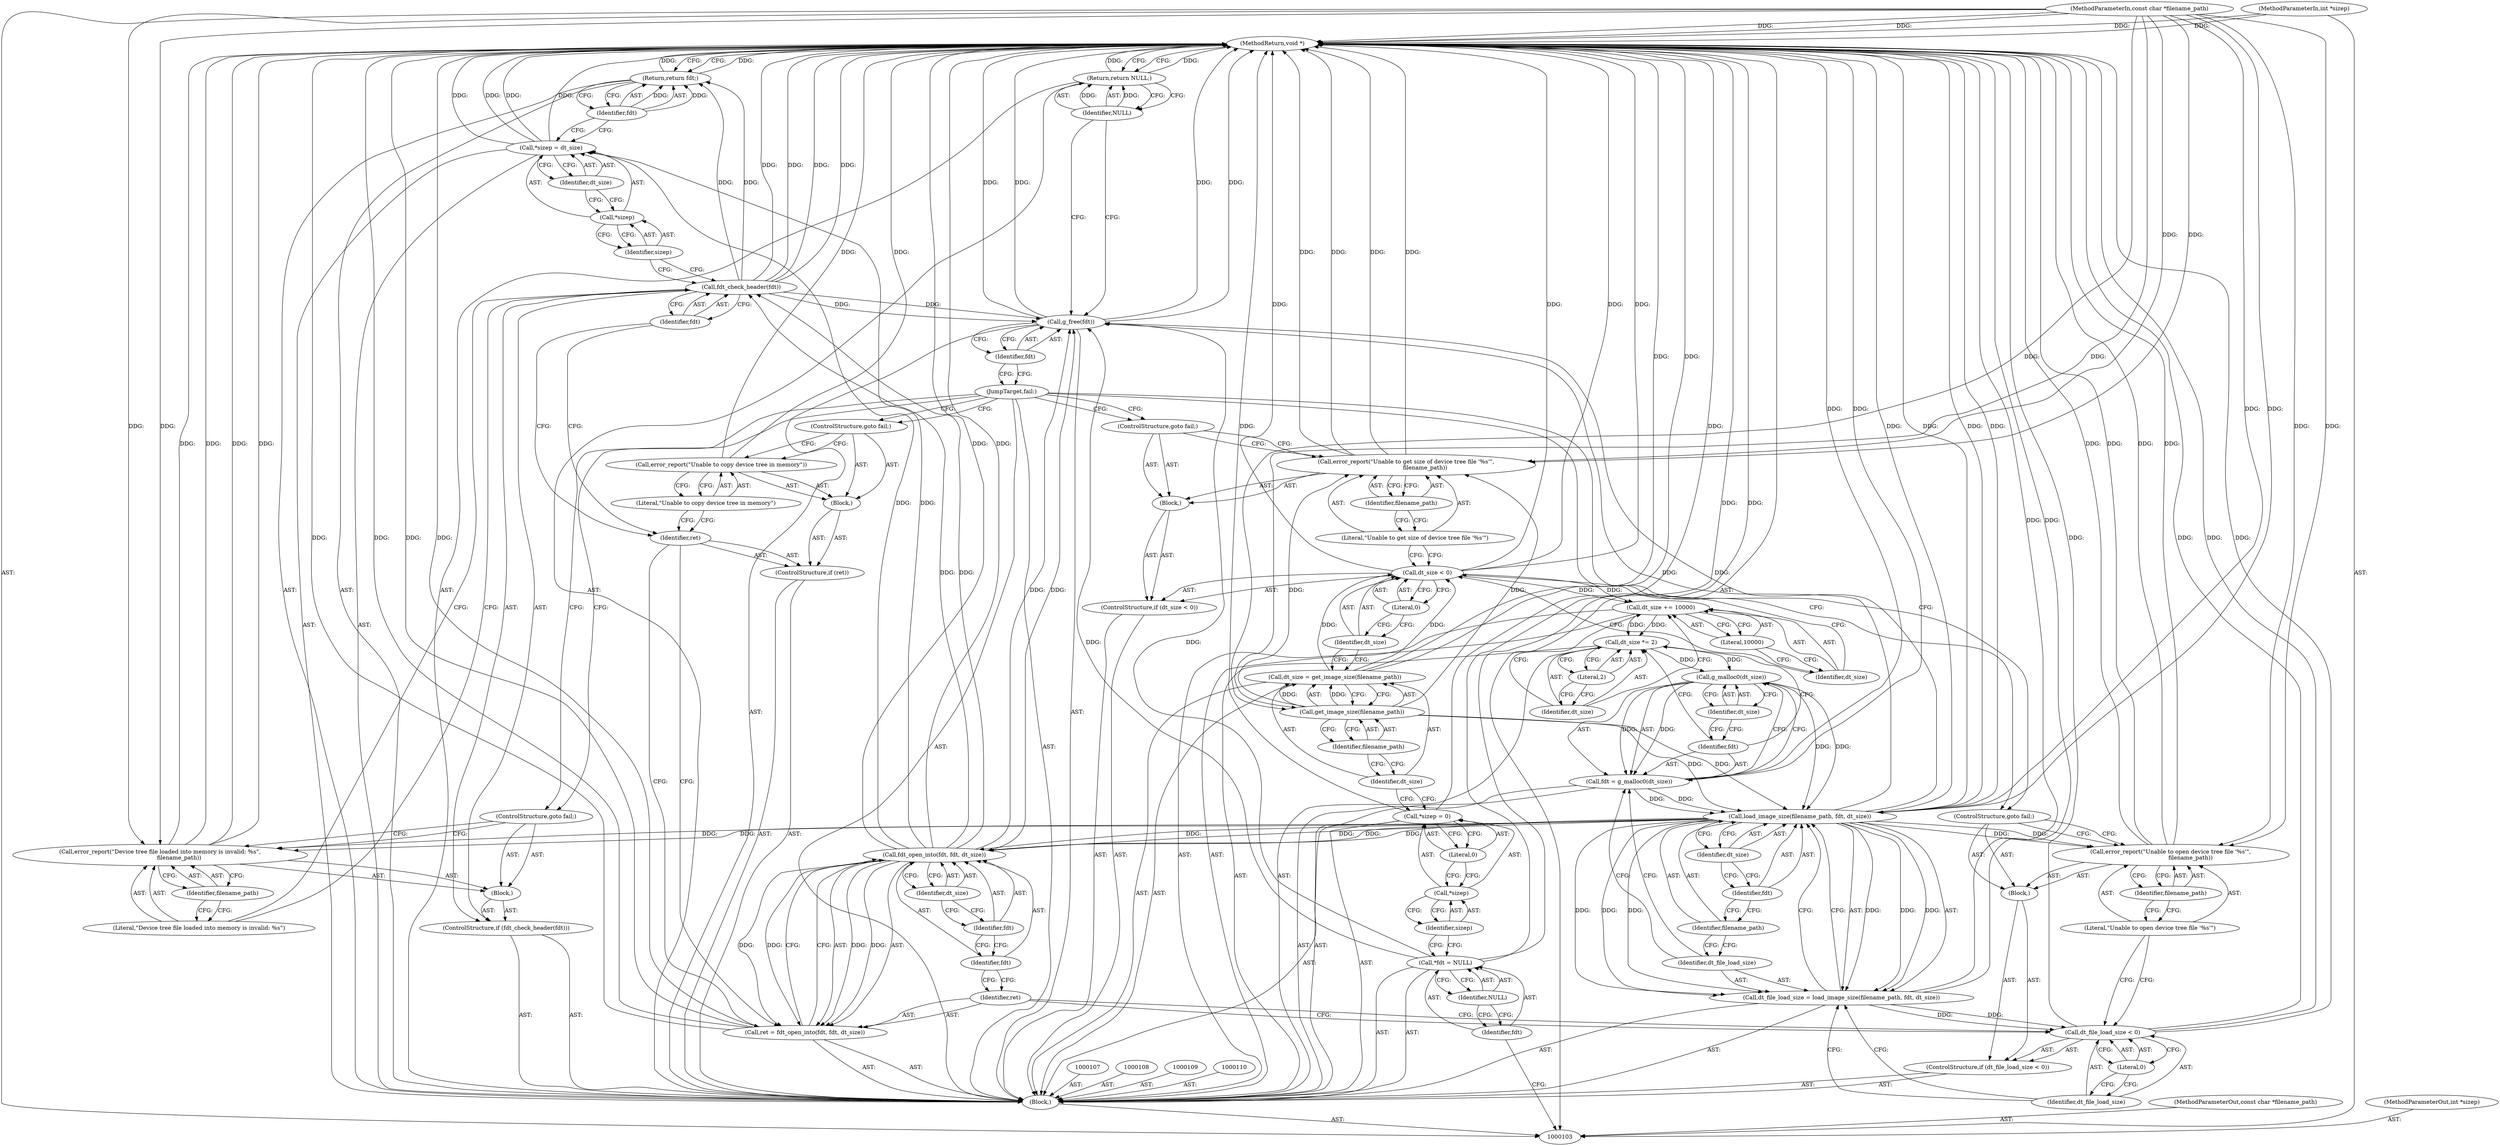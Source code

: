 digraph "0_qemu_da885fe1ee8b4589047484bd7fa05a4905b52b17" {
"1000187" [label="(MethodReturn,void *)"];
"1000104" [label="(MethodParameterIn,const char *filename_path)"];
"1000253" [label="(MethodParameterOut,const char *filename_path)"];
"1000105" [label="(MethodParameterIn,int *sizep)"];
"1000254" [label="(MethodParameterOut,int *sizep)"];
"1000125" [label="(Literal,0)"];
"1000126" [label="(Block,)"];
"1000122" [label="(ControlStructure,if (dt_size < 0))"];
"1000123" [label="(Call,dt_size < 0)"];
"1000124" [label="(Identifier,dt_size)"];
"1000128" [label="(Literal,\"Unable to get size of device tree file '%s'\")"];
"1000127" [label="(Call,error_report(\"Unable to get size of device tree file '%s'\",\n                     filename_path))"];
"1000129" [label="(Identifier,filename_path)"];
"1000130" [label="(ControlStructure,goto fail;)"];
"1000133" [label="(Literal,10000)"];
"1000131" [label="(Call,dt_size += 10000)"];
"1000132" [label="(Identifier,dt_size)"];
"1000136" [label="(Literal,2)"];
"1000134" [label="(Call,dt_size *= 2)"];
"1000135" [label="(Identifier,dt_size)"];
"1000106" [label="(Block,)"];
"1000139" [label="(Call,g_malloc0(dt_size))"];
"1000140" [label="(Identifier,dt_size)"];
"1000137" [label="(Call,fdt = g_malloc0(dt_size))"];
"1000138" [label="(Identifier,fdt)"];
"1000143" [label="(Call,load_image_size(filename_path, fdt, dt_size))"];
"1000141" [label="(Call,dt_file_load_size = load_image_size(filename_path, fdt, dt_size))"];
"1000142" [label="(Identifier,dt_file_load_size)"];
"1000144" [label="(Identifier,filename_path)"];
"1000145" [label="(Identifier,fdt)"];
"1000146" [label="(Identifier,dt_size)"];
"1000150" [label="(Literal,0)"];
"1000151" [label="(Block,)"];
"1000147" [label="(ControlStructure,if (dt_file_load_size < 0))"];
"1000148" [label="(Call,dt_file_load_size < 0)"];
"1000149" [label="(Identifier,dt_file_load_size)"];
"1000153" [label="(Literal,\"Unable to open device tree file '%s'\")"];
"1000152" [label="(Call,error_report(\"Unable to open device tree file '%s'\",\n                      filename_path))"];
"1000154" [label="(Identifier,filename_path)"];
"1000155" [label="(ControlStructure,goto fail;)"];
"1000158" [label="(Call,fdt_open_into(fdt, fdt, dt_size))"];
"1000159" [label="(Identifier,fdt)"];
"1000160" [label="(Identifier,fdt)"];
"1000161" [label="(Identifier,dt_size)"];
"1000156" [label="(Call,ret = fdt_open_into(fdt, fdt, dt_size))"];
"1000157" [label="(Identifier,ret)"];
"1000164" [label="(Block,)"];
"1000162" [label="(ControlStructure,if (ret))"];
"1000163" [label="(Identifier,ret)"];
"1000166" [label="(Literal,\"Unable to copy device tree in memory\")"];
"1000165" [label="(Call,error_report(\"Unable to copy device tree in memory\"))"];
"1000167" [label="(ControlStructure,goto fail;)"];
"1000170" [label="(Identifier,fdt)"];
"1000171" [label="(Block,)"];
"1000168" [label="(ControlStructure,if (fdt_check_header(fdt)))"];
"1000169" [label="(Call,fdt_check_header(fdt))"];
"1000173" [label="(Literal,\"Device tree file loaded into memory is invalid: %s\")"];
"1000172" [label="(Call,error_report(\"Device tree file loaded into memory is invalid: %s\",\n                     filename_path))"];
"1000174" [label="(Identifier,filename_path)"];
"1000175" [label="(ControlStructure,goto fail;)"];
"1000179" [label="(Identifier,dt_size)"];
"1000176" [label="(Call,*sizep = dt_size)"];
"1000177" [label="(Call,*sizep)"];
"1000178" [label="(Identifier,sizep)"];
"1000181" [label="(Identifier,fdt)"];
"1000180" [label="(Return,return fdt;)"];
"1000182" [label="(JumpTarget,fail:)"];
"1000184" [label="(Identifier,fdt)"];
"1000183" [label="(Call,g_free(fdt))"];
"1000186" [label="(Identifier,NULL)"];
"1000185" [label="(Return,return NULL;)"];
"1000112" [label="(Identifier,fdt)"];
"1000113" [label="(Identifier,NULL)"];
"1000111" [label="(Call,*fdt = NULL)"];
"1000117" [label="(Literal,0)"];
"1000114" [label="(Call,*sizep = 0)"];
"1000115" [label="(Call,*sizep)"];
"1000116" [label="(Identifier,sizep)"];
"1000120" [label="(Call,get_image_size(filename_path))"];
"1000121" [label="(Identifier,filename_path)"];
"1000118" [label="(Call,dt_size = get_image_size(filename_path))"];
"1000119" [label="(Identifier,dt_size)"];
"1000187" -> "1000103"  [label="AST: "];
"1000187" -> "1000180"  [label="CFG: "];
"1000187" -> "1000185"  [label="CFG: "];
"1000172" -> "1000187"  [label="DDG: "];
"1000172" -> "1000187"  [label="DDG: "];
"1000169" -> "1000187"  [label="DDG: "];
"1000169" -> "1000187"  [label="DDG: "];
"1000156" -> "1000187"  [label="DDG: "];
"1000156" -> "1000187"  [label="DDG: "];
"1000105" -> "1000187"  [label="DDG: "];
"1000114" -> "1000187"  [label="DDG: "];
"1000127" -> "1000187"  [label="DDG: "];
"1000127" -> "1000187"  [label="DDG: "];
"1000152" -> "1000187"  [label="DDG: "];
"1000152" -> "1000187"  [label="DDG: "];
"1000141" -> "1000187"  [label="DDG: "];
"1000143" -> "1000187"  [label="DDG: "];
"1000143" -> "1000187"  [label="DDG: "];
"1000176" -> "1000187"  [label="DDG: "];
"1000176" -> "1000187"  [label="DDG: "];
"1000104" -> "1000187"  [label="DDG: "];
"1000123" -> "1000187"  [label="DDG: "];
"1000123" -> "1000187"  [label="DDG: "];
"1000137" -> "1000187"  [label="DDG: "];
"1000183" -> "1000187"  [label="DDG: "];
"1000183" -> "1000187"  [label="DDG: "];
"1000148" -> "1000187"  [label="DDG: "];
"1000148" -> "1000187"  [label="DDG: "];
"1000111" -> "1000187"  [label="DDG: "];
"1000118" -> "1000187"  [label="DDG: "];
"1000158" -> "1000187"  [label="DDG: "];
"1000165" -> "1000187"  [label="DDG: "];
"1000185" -> "1000187"  [label="DDG: "];
"1000180" -> "1000187"  [label="DDG: "];
"1000104" -> "1000103"  [label="AST: "];
"1000104" -> "1000187"  [label="DDG: "];
"1000104" -> "1000120"  [label="DDG: "];
"1000104" -> "1000127"  [label="DDG: "];
"1000104" -> "1000143"  [label="DDG: "];
"1000104" -> "1000152"  [label="DDG: "];
"1000104" -> "1000172"  [label="DDG: "];
"1000253" -> "1000103"  [label="AST: "];
"1000105" -> "1000103"  [label="AST: "];
"1000105" -> "1000187"  [label="DDG: "];
"1000254" -> "1000103"  [label="AST: "];
"1000125" -> "1000123"  [label="AST: "];
"1000125" -> "1000124"  [label="CFG: "];
"1000123" -> "1000125"  [label="CFG: "];
"1000126" -> "1000122"  [label="AST: "];
"1000127" -> "1000126"  [label="AST: "];
"1000130" -> "1000126"  [label="AST: "];
"1000122" -> "1000106"  [label="AST: "];
"1000123" -> "1000122"  [label="AST: "];
"1000126" -> "1000122"  [label="AST: "];
"1000123" -> "1000122"  [label="AST: "];
"1000123" -> "1000125"  [label="CFG: "];
"1000124" -> "1000123"  [label="AST: "];
"1000125" -> "1000123"  [label="AST: "];
"1000128" -> "1000123"  [label="CFG: "];
"1000132" -> "1000123"  [label="CFG: "];
"1000123" -> "1000187"  [label="DDG: "];
"1000123" -> "1000187"  [label="DDG: "];
"1000118" -> "1000123"  [label="DDG: "];
"1000123" -> "1000131"  [label="DDG: "];
"1000124" -> "1000123"  [label="AST: "];
"1000124" -> "1000118"  [label="CFG: "];
"1000125" -> "1000124"  [label="CFG: "];
"1000128" -> "1000127"  [label="AST: "];
"1000128" -> "1000123"  [label="CFG: "];
"1000129" -> "1000128"  [label="CFG: "];
"1000127" -> "1000126"  [label="AST: "];
"1000127" -> "1000129"  [label="CFG: "];
"1000128" -> "1000127"  [label="AST: "];
"1000129" -> "1000127"  [label="AST: "];
"1000130" -> "1000127"  [label="CFG: "];
"1000127" -> "1000187"  [label="DDG: "];
"1000127" -> "1000187"  [label="DDG: "];
"1000120" -> "1000127"  [label="DDG: "];
"1000104" -> "1000127"  [label="DDG: "];
"1000129" -> "1000127"  [label="AST: "];
"1000129" -> "1000128"  [label="CFG: "];
"1000127" -> "1000129"  [label="CFG: "];
"1000130" -> "1000126"  [label="AST: "];
"1000130" -> "1000127"  [label="CFG: "];
"1000182" -> "1000130"  [label="CFG: "];
"1000133" -> "1000131"  [label="AST: "];
"1000133" -> "1000132"  [label="CFG: "];
"1000131" -> "1000133"  [label="CFG: "];
"1000131" -> "1000106"  [label="AST: "];
"1000131" -> "1000133"  [label="CFG: "];
"1000132" -> "1000131"  [label="AST: "];
"1000133" -> "1000131"  [label="AST: "];
"1000135" -> "1000131"  [label="CFG: "];
"1000123" -> "1000131"  [label="DDG: "];
"1000131" -> "1000134"  [label="DDG: "];
"1000132" -> "1000131"  [label="AST: "];
"1000132" -> "1000123"  [label="CFG: "];
"1000133" -> "1000132"  [label="CFG: "];
"1000136" -> "1000134"  [label="AST: "];
"1000136" -> "1000135"  [label="CFG: "];
"1000134" -> "1000136"  [label="CFG: "];
"1000134" -> "1000106"  [label="AST: "];
"1000134" -> "1000136"  [label="CFG: "];
"1000135" -> "1000134"  [label="AST: "];
"1000136" -> "1000134"  [label="AST: "];
"1000138" -> "1000134"  [label="CFG: "];
"1000131" -> "1000134"  [label="DDG: "];
"1000134" -> "1000139"  [label="DDG: "];
"1000135" -> "1000134"  [label="AST: "];
"1000135" -> "1000131"  [label="CFG: "];
"1000136" -> "1000135"  [label="CFG: "];
"1000106" -> "1000103"  [label="AST: "];
"1000107" -> "1000106"  [label="AST: "];
"1000108" -> "1000106"  [label="AST: "];
"1000109" -> "1000106"  [label="AST: "];
"1000110" -> "1000106"  [label="AST: "];
"1000111" -> "1000106"  [label="AST: "];
"1000114" -> "1000106"  [label="AST: "];
"1000118" -> "1000106"  [label="AST: "];
"1000122" -> "1000106"  [label="AST: "];
"1000131" -> "1000106"  [label="AST: "];
"1000134" -> "1000106"  [label="AST: "];
"1000137" -> "1000106"  [label="AST: "];
"1000141" -> "1000106"  [label="AST: "];
"1000147" -> "1000106"  [label="AST: "];
"1000156" -> "1000106"  [label="AST: "];
"1000162" -> "1000106"  [label="AST: "];
"1000168" -> "1000106"  [label="AST: "];
"1000176" -> "1000106"  [label="AST: "];
"1000180" -> "1000106"  [label="AST: "];
"1000182" -> "1000106"  [label="AST: "];
"1000183" -> "1000106"  [label="AST: "];
"1000185" -> "1000106"  [label="AST: "];
"1000139" -> "1000137"  [label="AST: "];
"1000139" -> "1000140"  [label="CFG: "];
"1000140" -> "1000139"  [label="AST: "];
"1000137" -> "1000139"  [label="CFG: "];
"1000139" -> "1000137"  [label="DDG: "];
"1000134" -> "1000139"  [label="DDG: "];
"1000139" -> "1000143"  [label="DDG: "];
"1000140" -> "1000139"  [label="AST: "];
"1000140" -> "1000138"  [label="CFG: "];
"1000139" -> "1000140"  [label="CFG: "];
"1000137" -> "1000106"  [label="AST: "];
"1000137" -> "1000139"  [label="CFG: "];
"1000138" -> "1000137"  [label="AST: "];
"1000139" -> "1000137"  [label="AST: "];
"1000142" -> "1000137"  [label="CFG: "];
"1000137" -> "1000187"  [label="DDG: "];
"1000139" -> "1000137"  [label="DDG: "];
"1000137" -> "1000143"  [label="DDG: "];
"1000138" -> "1000137"  [label="AST: "];
"1000138" -> "1000134"  [label="CFG: "];
"1000140" -> "1000138"  [label="CFG: "];
"1000143" -> "1000141"  [label="AST: "];
"1000143" -> "1000146"  [label="CFG: "];
"1000144" -> "1000143"  [label="AST: "];
"1000145" -> "1000143"  [label="AST: "];
"1000146" -> "1000143"  [label="AST: "];
"1000141" -> "1000143"  [label="CFG: "];
"1000143" -> "1000187"  [label="DDG: "];
"1000143" -> "1000187"  [label="DDG: "];
"1000143" -> "1000141"  [label="DDG: "];
"1000143" -> "1000141"  [label="DDG: "];
"1000143" -> "1000141"  [label="DDG: "];
"1000120" -> "1000143"  [label="DDG: "];
"1000104" -> "1000143"  [label="DDG: "];
"1000137" -> "1000143"  [label="DDG: "];
"1000139" -> "1000143"  [label="DDG: "];
"1000143" -> "1000152"  [label="DDG: "];
"1000143" -> "1000158"  [label="DDG: "];
"1000143" -> "1000158"  [label="DDG: "];
"1000143" -> "1000172"  [label="DDG: "];
"1000143" -> "1000183"  [label="DDG: "];
"1000141" -> "1000106"  [label="AST: "];
"1000141" -> "1000143"  [label="CFG: "];
"1000142" -> "1000141"  [label="AST: "];
"1000143" -> "1000141"  [label="AST: "];
"1000149" -> "1000141"  [label="CFG: "];
"1000141" -> "1000187"  [label="DDG: "];
"1000143" -> "1000141"  [label="DDG: "];
"1000143" -> "1000141"  [label="DDG: "];
"1000143" -> "1000141"  [label="DDG: "];
"1000141" -> "1000148"  [label="DDG: "];
"1000142" -> "1000141"  [label="AST: "];
"1000142" -> "1000137"  [label="CFG: "];
"1000144" -> "1000142"  [label="CFG: "];
"1000144" -> "1000143"  [label="AST: "];
"1000144" -> "1000142"  [label="CFG: "];
"1000145" -> "1000144"  [label="CFG: "];
"1000145" -> "1000143"  [label="AST: "];
"1000145" -> "1000144"  [label="CFG: "];
"1000146" -> "1000145"  [label="CFG: "];
"1000146" -> "1000143"  [label="AST: "];
"1000146" -> "1000145"  [label="CFG: "];
"1000143" -> "1000146"  [label="CFG: "];
"1000150" -> "1000148"  [label="AST: "];
"1000150" -> "1000149"  [label="CFG: "];
"1000148" -> "1000150"  [label="CFG: "];
"1000151" -> "1000147"  [label="AST: "];
"1000152" -> "1000151"  [label="AST: "];
"1000155" -> "1000151"  [label="AST: "];
"1000147" -> "1000106"  [label="AST: "];
"1000148" -> "1000147"  [label="AST: "];
"1000151" -> "1000147"  [label="AST: "];
"1000148" -> "1000147"  [label="AST: "];
"1000148" -> "1000150"  [label="CFG: "];
"1000149" -> "1000148"  [label="AST: "];
"1000150" -> "1000148"  [label="AST: "];
"1000153" -> "1000148"  [label="CFG: "];
"1000157" -> "1000148"  [label="CFG: "];
"1000148" -> "1000187"  [label="DDG: "];
"1000148" -> "1000187"  [label="DDG: "];
"1000141" -> "1000148"  [label="DDG: "];
"1000149" -> "1000148"  [label="AST: "];
"1000149" -> "1000141"  [label="CFG: "];
"1000150" -> "1000149"  [label="CFG: "];
"1000153" -> "1000152"  [label="AST: "];
"1000153" -> "1000148"  [label="CFG: "];
"1000154" -> "1000153"  [label="CFG: "];
"1000152" -> "1000151"  [label="AST: "];
"1000152" -> "1000154"  [label="CFG: "];
"1000153" -> "1000152"  [label="AST: "];
"1000154" -> "1000152"  [label="AST: "];
"1000155" -> "1000152"  [label="CFG: "];
"1000152" -> "1000187"  [label="DDG: "];
"1000152" -> "1000187"  [label="DDG: "];
"1000143" -> "1000152"  [label="DDG: "];
"1000104" -> "1000152"  [label="DDG: "];
"1000154" -> "1000152"  [label="AST: "];
"1000154" -> "1000153"  [label="CFG: "];
"1000152" -> "1000154"  [label="CFG: "];
"1000155" -> "1000151"  [label="AST: "];
"1000155" -> "1000152"  [label="CFG: "];
"1000182" -> "1000155"  [label="CFG: "];
"1000158" -> "1000156"  [label="AST: "];
"1000158" -> "1000161"  [label="CFG: "];
"1000159" -> "1000158"  [label="AST: "];
"1000160" -> "1000158"  [label="AST: "];
"1000161" -> "1000158"  [label="AST: "];
"1000156" -> "1000158"  [label="CFG: "];
"1000158" -> "1000187"  [label="DDG: "];
"1000158" -> "1000156"  [label="DDG: "];
"1000158" -> "1000156"  [label="DDG: "];
"1000143" -> "1000158"  [label="DDG: "];
"1000143" -> "1000158"  [label="DDG: "];
"1000158" -> "1000169"  [label="DDG: "];
"1000158" -> "1000176"  [label="DDG: "];
"1000158" -> "1000183"  [label="DDG: "];
"1000159" -> "1000158"  [label="AST: "];
"1000159" -> "1000157"  [label="CFG: "];
"1000160" -> "1000159"  [label="CFG: "];
"1000160" -> "1000158"  [label="AST: "];
"1000160" -> "1000159"  [label="CFG: "];
"1000161" -> "1000160"  [label="CFG: "];
"1000161" -> "1000158"  [label="AST: "];
"1000161" -> "1000160"  [label="CFG: "];
"1000158" -> "1000161"  [label="CFG: "];
"1000156" -> "1000106"  [label="AST: "];
"1000156" -> "1000158"  [label="CFG: "];
"1000157" -> "1000156"  [label="AST: "];
"1000158" -> "1000156"  [label="AST: "];
"1000163" -> "1000156"  [label="CFG: "];
"1000156" -> "1000187"  [label="DDG: "];
"1000156" -> "1000187"  [label="DDG: "];
"1000158" -> "1000156"  [label="DDG: "];
"1000158" -> "1000156"  [label="DDG: "];
"1000157" -> "1000156"  [label="AST: "];
"1000157" -> "1000148"  [label="CFG: "];
"1000159" -> "1000157"  [label="CFG: "];
"1000164" -> "1000162"  [label="AST: "];
"1000165" -> "1000164"  [label="AST: "];
"1000167" -> "1000164"  [label="AST: "];
"1000162" -> "1000106"  [label="AST: "];
"1000163" -> "1000162"  [label="AST: "];
"1000164" -> "1000162"  [label="AST: "];
"1000163" -> "1000162"  [label="AST: "];
"1000163" -> "1000156"  [label="CFG: "];
"1000166" -> "1000163"  [label="CFG: "];
"1000170" -> "1000163"  [label="CFG: "];
"1000166" -> "1000165"  [label="AST: "];
"1000166" -> "1000163"  [label="CFG: "];
"1000165" -> "1000166"  [label="CFG: "];
"1000165" -> "1000164"  [label="AST: "];
"1000165" -> "1000166"  [label="CFG: "];
"1000166" -> "1000165"  [label="AST: "];
"1000167" -> "1000165"  [label="CFG: "];
"1000165" -> "1000187"  [label="DDG: "];
"1000167" -> "1000164"  [label="AST: "];
"1000167" -> "1000165"  [label="CFG: "];
"1000182" -> "1000167"  [label="CFG: "];
"1000170" -> "1000169"  [label="AST: "];
"1000170" -> "1000163"  [label="CFG: "];
"1000169" -> "1000170"  [label="CFG: "];
"1000171" -> "1000168"  [label="AST: "];
"1000172" -> "1000171"  [label="AST: "];
"1000175" -> "1000171"  [label="AST: "];
"1000168" -> "1000106"  [label="AST: "];
"1000169" -> "1000168"  [label="AST: "];
"1000171" -> "1000168"  [label="AST: "];
"1000169" -> "1000168"  [label="AST: "];
"1000169" -> "1000170"  [label="CFG: "];
"1000170" -> "1000169"  [label="AST: "];
"1000173" -> "1000169"  [label="CFG: "];
"1000178" -> "1000169"  [label="CFG: "];
"1000169" -> "1000187"  [label="DDG: "];
"1000169" -> "1000187"  [label="DDG: "];
"1000158" -> "1000169"  [label="DDG: "];
"1000169" -> "1000180"  [label="DDG: "];
"1000169" -> "1000183"  [label="DDG: "];
"1000173" -> "1000172"  [label="AST: "];
"1000173" -> "1000169"  [label="CFG: "];
"1000174" -> "1000173"  [label="CFG: "];
"1000172" -> "1000171"  [label="AST: "];
"1000172" -> "1000174"  [label="CFG: "];
"1000173" -> "1000172"  [label="AST: "];
"1000174" -> "1000172"  [label="AST: "];
"1000175" -> "1000172"  [label="CFG: "];
"1000172" -> "1000187"  [label="DDG: "];
"1000172" -> "1000187"  [label="DDG: "];
"1000143" -> "1000172"  [label="DDG: "];
"1000104" -> "1000172"  [label="DDG: "];
"1000174" -> "1000172"  [label="AST: "];
"1000174" -> "1000173"  [label="CFG: "];
"1000172" -> "1000174"  [label="CFG: "];
"1000175" -> "1000171"  [label="AST: "];
"1000175" -> "1000172"  [label="CFG: "];
"1000182" -> "1000175"  [label="CFG: "];
"1000179" -> "1000176"  [label="AST: "];
"1000179" -> "1000177"  [label="CFG: "];
"1000176" -> "1000179"  [label="CFG: "];
"1000176" -> "1000106"  [label="AST: "];
"1000176" -> "1000179"  [label="CFG: "];
"1000177" -> "1000176"  [label="AST: "];
"1000179" -> "1000176"  [label="AST: "];
"1000181" -> "1000176"  [label="CFG: "];
"1000176" -> "1000187"  [label="DDG: "];
"1000176" -> "1000187"  [label="DDG: "];
"1000158" -> "1000176"  [label="DDG: "];
"1000177" -> "1000176"  [label="AST: "];
"1000177" -> "1000178"  [label="CFG: "];
"1000178" -> "1000177"  [label="AST: "];
"1000179" -> "1000177"  [label="CFG: "];
"1000178" -> "1000177"  [label="AST: "];
"1000178" -> "1000169"  [label="CFG: "];
"1000177" -> "1000178"  [label="CFG: "];
"1000181" -> "1000180"  [label="AST: "];
"1000181" -> "1000176"  [label="CFG: "];
"1000180" -> "1000181"  [label="CFG: "];
"1000181" -> "1000180"  [label="DDG: "];
"1000180" -> "1000106"  [label="AST: "];
"1000180" -> "1000181"  [label="CFG: "];
"1000181" -> "1000180"  [label="AST: "];
"1000187" -> "1000180"  [label="CFG: "];
"1000180" -> "1000187"  [label="DDG: "];
"1000181" -> "1000180"  [label="DDG: "];
"1000169" -> "1000180"  [label="DDG: "];
"1000182" -> "1000106"  [label="AST: "];
"1000182" -> "1000130"  [label="CFG: "];
"1000182" -> "1000155"  [label="CFG: "];
"1000182" -> "1000167"  [label="CFG: "];
"1000182" -> "1000175"  [label="CFG: "];
"1000184" -> "1000182"  [label="CFG: "];
"1000184" -> "1000183"  [label="AST: "];
"1000184" -> "1000182"  [label="CFG: "];
"1000183" -> "1000184"  [label="CFG: "];
"1000183" -> "1000106"  [label="AST: "];
"1000183" -> "1000184"  [label="CFG: "];
"1000184" -> "1000183"  [label="AST: "];
"1000186" -> "1000183"  [label="CFG: "];
"1000183" -> "1000187"  [label="DDG: "];
"1000183" -> "1000187"  [label="DDG: "];
"1000158" -> "1000183"  [label="DDG: "];
"1000111" -> "1000183"  [label="DDG: "];
"1000143" -> "1000183"  [label="DDG: "];
"1000169" -> "1000183"  [label="DDG: "];
"1000186" -> "1000185"  [label="AST: "];
"1000186" -> "1000183"  [label="CFG: "];
"1000185" -> "1000186"  [label="CFG: "];
"1000186" -> "1000185"  [label="DDG: "];
"1000185" -> "1000106"  [label="AST: "];
"1000185" -> "1000186"  [label="CFG: "];
"1000186" -> "1000185"  [label="AST: "];
"1000187" -> "1000185"  [label="CFG: "];
"1000185" -> "1000187"  [label="DDG: "];
"1000186" -> "1000185"  [label="DDG: "];
"1000112" -> "1000111"  [label="AST: "];
"1000112" -> "1000103"  [label="CFG: "];
"1000113" -> "1000112"  [label="CFG: "];
"1000113" -> "1000111"  [label="AST: "];
"1000113" -> "1000112"  [label="CFG: "];
"1000111" -> "1000113"  [label="CFG: "];
"1000111" -> "1000106"  [label="AST: "];
"1000111" -> "1000113"  [label="CFG: "];
"1000112" -> "1000111"  [label="AST: "];
"1000113" -> "1000111"  [label="AST: "];
"1000116" -> "1000111"  [label="CFG: "];
"1000111" -> "1000187"  [label="DDG: "];
"1000111" -> "1000183"  [label="DDG: "];
"1000117" -> "1000114"  [label="AST: "];
"1000117" -> "1000115"  [label="CFG: "];
"1000114" -> "1000117"  [label="CFG: "];
"1000114" -> "1000106"  [label="AST: "];
"1000114" -> "1000117"  [label="CFG: "];
"1000115" -> "1000114"  [label="AST: "];
"1000117" -> "1000114"  [label="AST: "];
"1000119" -> "1000114"  [label="CFG: "];
"1000114" -> "1000187"  [label="DDG: "];
"1000115" -> "1000114"  [label="AST: "];
"1000115" -> "1000116"  [label="CFG: "];
"1000116" -> "1000115"  [label="AST: "];
"1000117" -> "1000115"  [label="CFG: "];
"1000116" -> "1000115"  [label="AST: "];
"1000116" -> "1000111"  [label="CFG: "];
"1000115" -> "1000116"  [label="CFG: "];
"1000120" -> "1000118"  [label="AST: "];
"1000120" -> "1000121"  [label="CFG: "];
"1000121" -> "1000120"  [label="AST: "];
"1000118" -> "1000120"  [label="CFG: "];
"1000120" -> "1000118"  [label="DDG: "];
"1000104" -> "1000120"  [label="DDG: "];
"1000120" -> "1000127"  [label="DDG: "];
"1000120" -> "1000143"  [label="DDG: "];
"1000121" -> "1000120"  [label="AST: "];
"1000121" -> "1000119"  [label="CFG: "];
"1000120" -> "1000121"  [label="CFG: "];
"1000118" -> "1000106"  [label="AST: "];
"1000118" -> "1000120"  [label="CFG: "];
"1000119" -> "1000118"  [label="AST: "];
"1000120" -> "1000118"  [label="AST: "];
"1000124" -> "1000118"  [label="CFG: "];
"1000118" -> "1000187"  [label="DDG: "];
"1000120" -> "1000118"  [label="DDG: "];
"1000118" -> "1000123"  [label="DDG: "];
"1000119" -> "1000118"  [label="AST: "];
"1000119" -> "1000114"  [label="CFG: "];
"1000121" -> "1000119"  [label="CFG: "];
}
